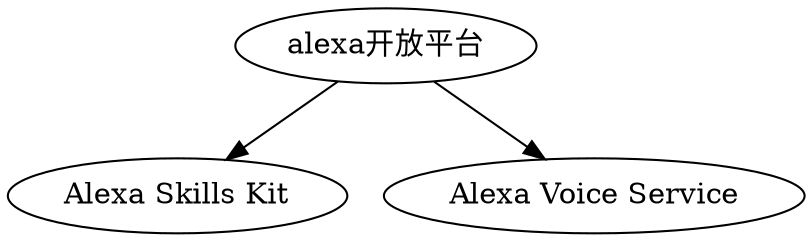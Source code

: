 
digraph alexa {

  alexa开放平台
  Skills [label="Alexa Skills Kit"]
  Voice [label="Alexa Voice Service"]


  alexa开放平台 -> Skills
  alexa开放平台 -> Voice

}



